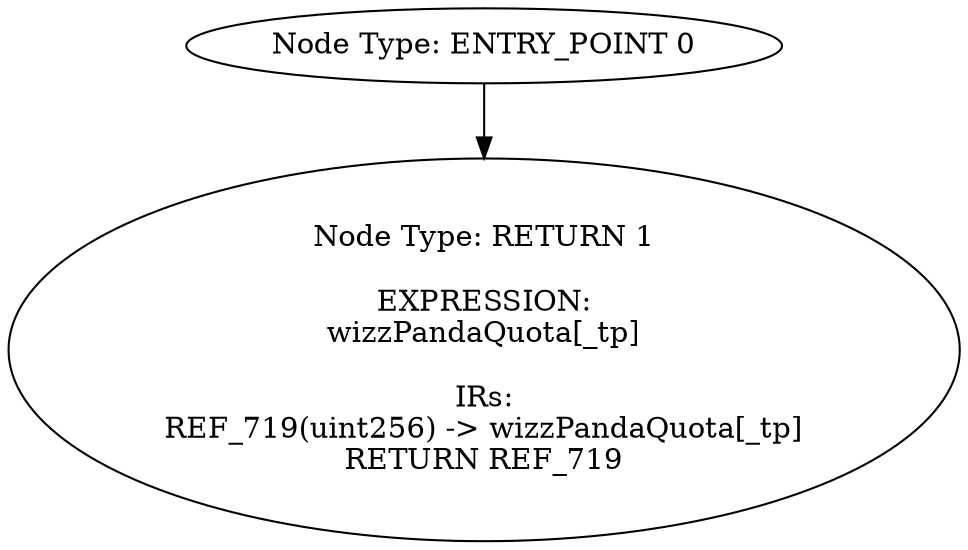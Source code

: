 digraph{
0[label="Node Type: ENTRY_POINT 0
"];
0->1;
1[label="Node Type: RETURN 1

EXPRESSION:
wizzPandaQuota[_tp]

IRs:
REF_719(uint256) -> wizzPandaQuota[_tp]
RETURN REF_719"];
}
